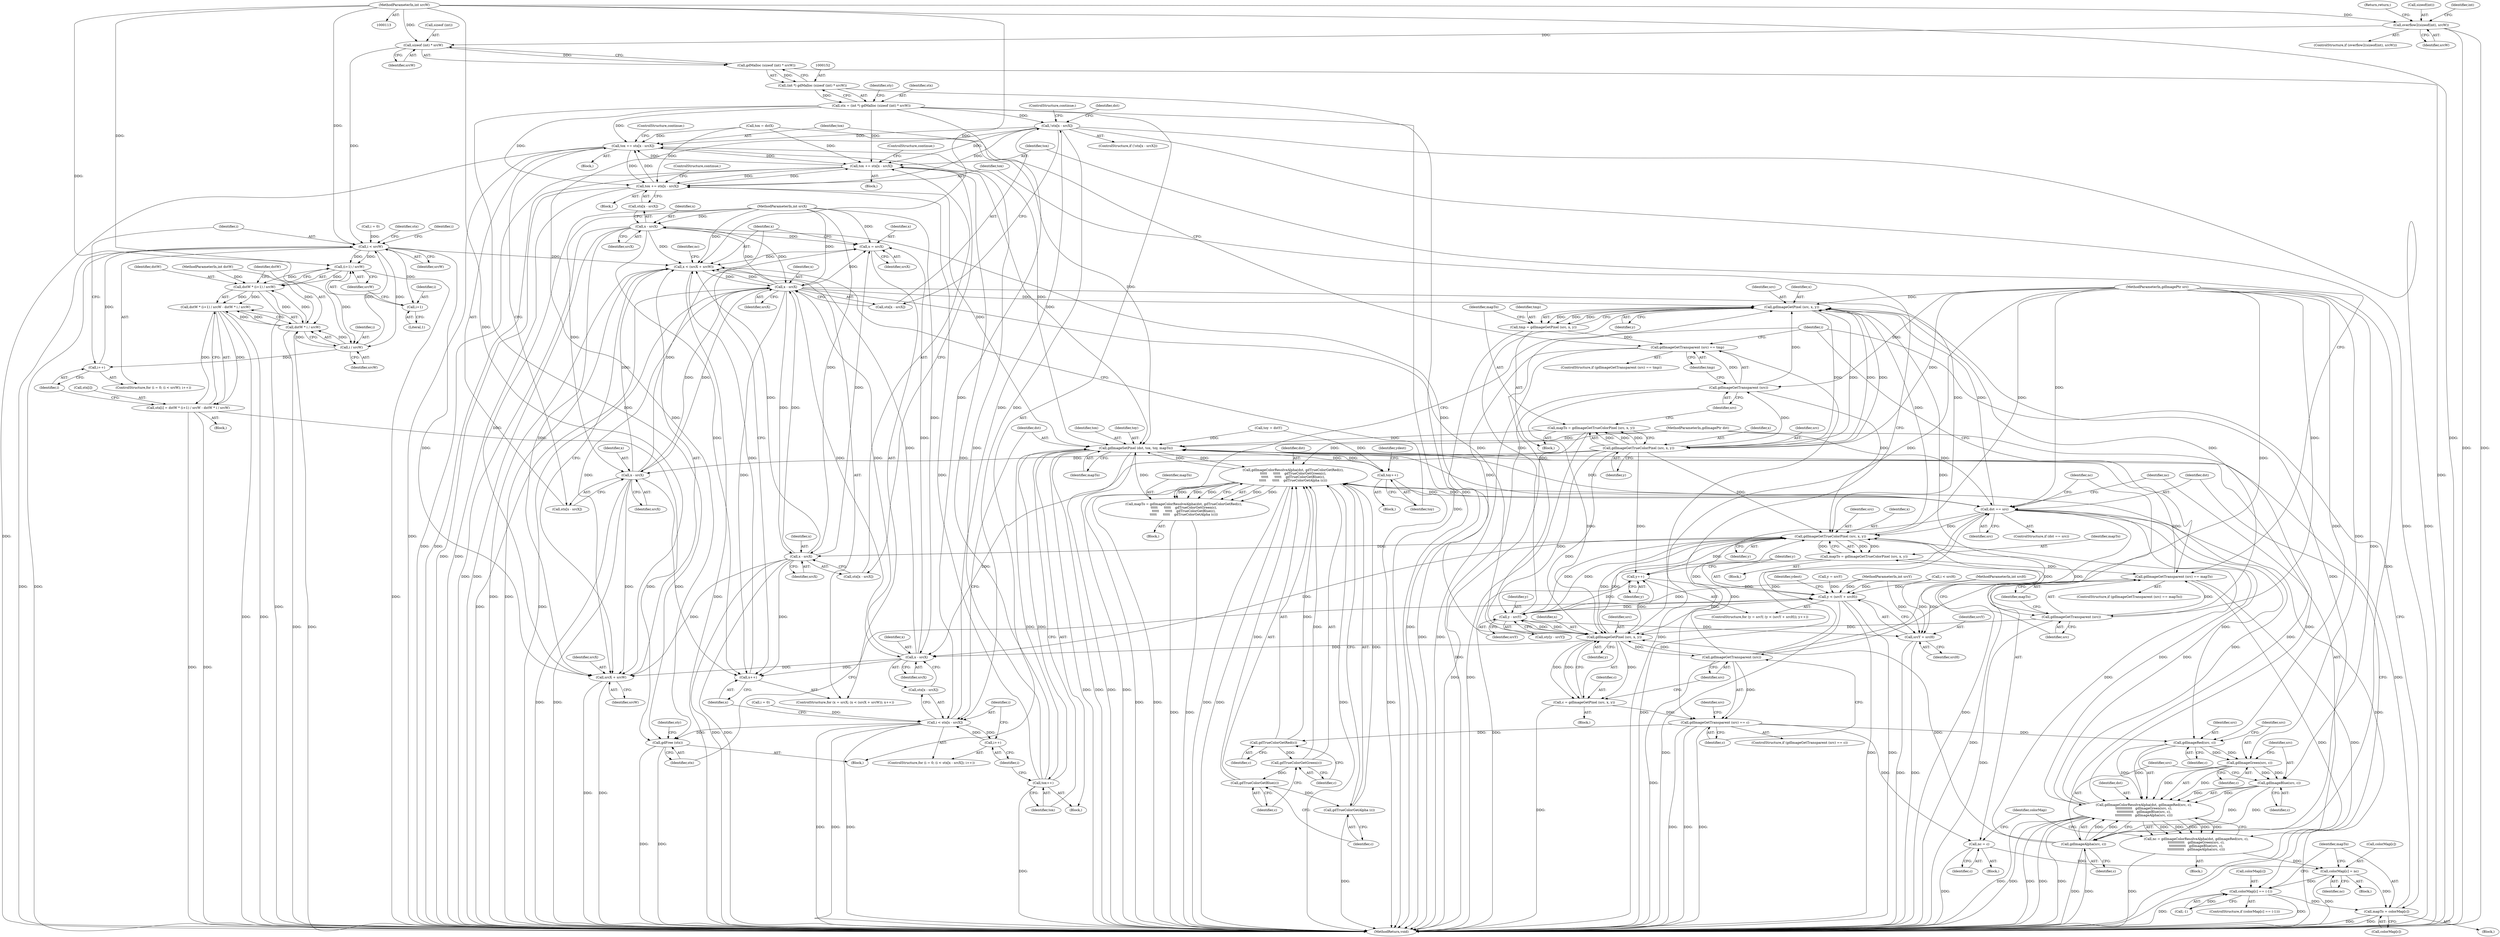 digraph "0_php-src_c395c6e5d7e8df37a21265ff76e48fe75ceb5ae6?w=1_1@API" {
"1000154" [label="(Call,sizeof (int) * srcW)"];
"1000136" [label="(Call,overflow2(sizeof(int), srcW))"];
"1000122" [label="(MethodParameterIn,int srcW)"];
"1000153" [label="(Call,gdMalloc (sizeof (int) * srcW))"];
"1000151" [label="(Call,(int *) gdMalloc (sizeof (int) * srcW))"];
"1000149" [label="(Call,stx = (int *) gdMalloc (sizeof (int) * srcW))"];
"1000287" [label="(Call,!stx[x - srcX])"];
"1000325" [label="(Call,tox += stx[x - srcX])"];
"1000347" [label="(Call,tox += stx[x - srcX])"];
"1000369" [label="(Call,tox += stx[x - srcX])"];
"1000454" [label="(Call,gdImageSetPixel (dst, tox, toy, mapTo))"];
"1000384" [label="(Call,gdImageColorResolveAlpha(dst, gdTrueColorGetRed(c),\n\t\t\t\t\t      \t\t\t\t\t    gdTrueColorGetGreen(c),\n\t\t\t\t\t      \t\t\t\t\t    gdTrueColorGetBlue(c),\n\t\t\t\t\t      \t\t\t\t\t    gdTrueColorGetAlpha (c)))"];
"1000382" [label="(Call,mapTo = gdImageColorResolveAlpha(dst, gdTrueColorGetRed(c),\n\t\t\t\t\t      \t\t\t\t\t    gdTrueColorGetGreen(c),\n\t\t\t\t\t      \t\t\t\t\t    gdTrueColorGetBlue(c),\n\t\t\t\t\t      \t\t\t\t\t    gdTrueColorGetAlpha (c)))"];
"1000405" [label="(Call,dst == src)"];
"1000309" [label="(Call,gdImageGetPixel (src, x, y))"];
"1000307" [label="(Call,tmp = gdImageGetPixel (src, x, y))"];
"1000320" [label="(Call,gdImageGetTransparent (src) == tmp)"];
"1000315" [label="(Call,gdImageGetTrueColorPixel (src, x, y))"];
"1000249" [label="(Call,y++)"];
"1000244" [label="(Call,y < (srcY + srcH))"];
"1000260" [label="(Call,y - srcY)"];
"1000246" [label="(Call,srcY + srcH)"];
"1000337" [label="(Call,gdImageGetTrueColorPixel (src, x, y))"];
"1000335" [label="(Call,mapTo = gdImageGetTrueColorPixel (src, x, y))"];
"1000342" [label="(Call,gdImageGetTransparent (src) == mapTo)"];
"1000343" [label="(Call,gdImageGetTransparent (src))"];
"1000359" [label="(Call,gdImageGetPixel (src, x, y))"];
"1000357" [label="(Call,c = gdImageGetPixel (src, x, y))"];
"1000364" [label="(Call,gdImageGetTransparent (src) == c)"];
"1000386" [label="(Call,gdTrueColorGetRed(c))"];
"1000388" [label="(Call,gdTrueColorGetGreen(c))"];
"1000390" [label="(Call,gdTrueColorGetBlue(c))"];
"1000392" [label="(Call,gdTrueColorGetAlpha (c))"];
"1000409" [label="(Call,nc = c)"];
"1000430" [label="(Call,colorMap[c] = nc)"];
"1000397" [label="(Call,colorMap[c] == (-1))"];
"1000435" [label="(Call,mapTo = colorMap[c])"];
"1000418" [label="(Call,gdImageRed(src, c))"];
"1000416" [label="(Call,gdImageColorResolveAlpha(dst, gdImageRed(src, c),\n\t\t\t\t\t\t\t\t\t\t\t\t   gdImageGreen(src, c),\n\t\t\t\t\t\t\t\t\t\t\t\t   gdImageBlue(src, c),\n\t\t\t\t\t\t\t\t\t\t\t\t   gdImageAlpha(src, c)))"];
"1000414" [label="(Call,nc = gdImageColorResolveAlpha(dst, gdImageRed(src, c),\n\t\t\t\t\t\t\t\t\t\t\t\t   gdImageGreen(src, c),\n\t\t\t\t\t\t\t\t\t\t\t\t   gdImageBlue(src, c),\n\t\t\t\t\t\t\t\t\t\t\t\t   gdImageAlpha(src, c)))"];
"1000421" [label="(Call,gdImageGreen(src, c))"];
"1000424" [label="(Call,gdImageBlue(src, c))"];
"1000427" [label="(Call,gdImageAlpha(src, c))"];
"1000365" [label="(Call,gdImageGetTransparent (src))"];
"1000373" [label="(Call,x - srcX)"];
"1000270" [label="(Call,x = srcX)"];
"1000273" [label="(Call,x < (srcX + srcW))"];
"1000290" [label="(Call,x - srcX)"];
"1000275" [label="(Call,srcX + srcW)"];
"1000278" [label="(Call,x++)"];
"1000329" [label="(Call,x - srcX)"];
"1000351" [label="(Call,x - srcX)"];
"1000448" [label="(Call,x - srcX)"];
"1000313" [label="(Call,mapTo = gdImageGetTrueColorPixel (src, x, y))"];
"1000321" [label="(Call,gdImageGetTransparent (src))"];
"1000459" [label="(Call,tox++)"];
"1000461" [label="(Call,toy++)"];
"1000444" [label="(Call,i < stx[x - srcX])"];
"1000451" [label="(Call,i++)"];
"1000463" [label="(Call,gdFree (stx))"];
"1000171" [label="(Call,i < srcW)"];
"1000184" [label="(Call,(i+1) / srcW)"];
"1000182" [label="(Call,dstW * (i+1) / srcW)"];
"1000181" [label="(Call,dstW * (i+1) / srcW - dstW * i / srcW)"];
"1000177" [label="(Call,stx[i] = dstW * (i+1) / srcW - dstW * i / srcW)"];
"1000189" [label="(Call,dstW * i / srcW)"];
"1000191" [label="(Call,i / srcW)"];
"1000174" [label="(Call,i++)"];
"1000185" [label="(Call,i+1)"];
"1000272" [label="(Identifier,srcX)"];
"1000321" [label="(Call,gdImageGetTransparent (src))"];
"1000248" [label="(Identifier,srcH)"];
"1000382" [label="(Call,mapTo = gdImageColorResolveAlpha(dst, gdTrueColorGetRed(c),\n\t\t\t\t\t      \t\t\t\t\t    gdTrueColorGetGreen(c),\n\t\t\t\t\t      \t\t\t\t\t    gdTrueColorGetBlue(c),\n\t\t\t\t\t      \t\t\t\t\t    gdTrueColorGetAlpha (c)))"];
"1000343" [label="(Call,gdImageGetTransparent (src))"];
"1000168" [label="(Call,i = 0)"];
"1000246" [label="(Call,srcY + srcH)"];
"1000383" [label="(Identifier,mapTo)"];
"1000441" [label="(Call,i = 0)"];
"1000450" [label="(Identifier,srcX)"];
"1000397" [label="(Call,colorMap[c] == (-1))"];
"1000262" [label="(Identifier,srcY)"];
"1000356" [label="(Block,)"];
"1000189" [label="(Call,dstW * i / srcW)"];
"1000290" [label="(Call,x - srcX)"];
"1000424" [label="(Call,gdImageBlue(src, c))"];
"1000192" [label="(Identifier,i)"];
"1000408" [label="(Block,)"];
"1000115" [label="(MethodParameterIn,gdImagePtr src)"];
"1000374" [label="(Identifier,x)"];
"1000379" [label="(Identifier,src)"];
"1000135" [label="(ControlStructure,if (overflow2(sizeof(int), srcW)))"];
"1000331" [label="(Identifier,srcX)"];
"1000313" [label="(Call,mapTo = gdImageGetTrueColorPixel (src, x, y))"];
"1000277" [label="(Identifier,srcW)"];
"1000311" [label="(Identifier,x)"];
"1000351" [label="(Call,x - srcX)"];
"1000428" [label="(Identifier,src)"];
"1000118" [label="(MethodParameterIn,int srcX)"];
"1000326" [label="(Identifier,tox)"];
"1000407" [label="(Identifier,src)"];
"1000442" [label="(Identifier,i)"];
"1000323" [label="(Identifier,tmp)"];
"1000398" [label="(Call,colorMap[c])"];
"1000429" [label="(Identifier,c)"];
"1000167" [label="(ControlStructure,for (i = 0; (i < srcW); i++))"];
"1000178" [label="(Call,stx[i])"];
"1000364" [label="(Call,gdImageGetTransparent (src) == c)"];
"1000141" [label="(Return,return;)"];
"1000415" [label="(Identifier,nc)"];
"1000307" [label="(Call,tmp = gdImageGetPixel (src, x, y))"];
"1000410" [label="(Identifier,nc)"];
"1000460" [label="(Identifier,tox)"];
"1000260" [label="(Call,y - srcY)"];
"1000353" [label="(Identifier,srcX)"];
"1000370" [label="(Identifier,tox)"];
"1000456" [label="(Identifier,tox)"];
"1000362" [label="(Identifier,y)"];
"1000191" [label="(Call,i / srcW)"];
"1000308" [label="(Identifier,tmp)"];
"1000320" [label="(Call,gdImageGetTransparent (src) == tmp)"];
"1000123" [label="(MethodParameterIn,int srcH)"];
"1000414" [label="(Call,nc = gdImageColorResolveAlpha(dst, gdImageRed(src, c),\n\t\t\t\t\t\t\t\t\t\t\t\t   gdImageGreen(src, c),\n\t\t\t\t\t\t\t\t\t\t\t\t   gdImageBlue(src, c),\n\t\t\t\t\t\t\t\t\t\t\t\t   gdImageAlpha(src, c)))"];
"1000187" [label="(Literal,1)"];
"1000315" [label="(Call,gdImageGetTrueColorPixel (src, x, y))"];
"1000395" [label="(Block,)"];
"1000177" [label="(Call,stx[i] = dstW * (i+1) / srcW - dstW * i / srcW)"];
"1000346" [label="(Block,)"];
"1000322" [label="(Identifier,src)"];
"1000294" [label="(ControlStructure,continue;)"];
"1000464" [label="(Identifier,stx)"];
"1000291" [label="(Identifier,x)"];
"1000287" [label="(Call,!stx[x - srcX])"];
"1000124" [label="(Block,)"];
"1000446" [label="(Call,stx[x - srcX])"];
"1000244" [label="(Call,y < (srcY + srcH))"];
"1000249" [label="(Call,y++)"];
"1000401" [label="(Call,-1)"];
"1000330" [label="(Identifier,x)"];
"1000237" [label="(Call,toy = dstY)"];
"1000261" [label="(Identifier,y)"];
"1000155" [label="(Call,sizeof (int))"];
"1000240" [label="(ControlStructure,for (y = srcY; (y < (srcY + srcH)); y++))"];
"1000171" [label="(Call,i < srcW)"];
"1000406" [label="(Identifier,dst)"];
"1000403" [label="(Block,)"];
"1000451" [label="(Call,i++)"];
"1000172" [label="(Identifier,i)"];
"1000279" [label="(Identifier,x)"];
"1000241" [label="(Call,y = srcY)"];
"1000349" [label="(Call,stx[x - srcX])"];
"1000332" [label="(ControlStructure,continue;)"];
"1000348" [label="(Identifier,tox)"];
"1000405" [label="(Call,dst == src)"];
"1000182" [label="(Call,dstW * (i+1) / srcW)"];
"1000183" [label="(Identifier,dstW)"];
"1000361" [label="(Identifier,x)"];
"1000264" [label="(Identifier,ydest)"];
"1000184" [label="(Call,(i+1) / srcW)"];
"1000114" [label="(MethodParameterIn,gdImagePtr dst)"];
"1000336" [label="(Identifier,mapTo)"];
"1000386" [label="(Call,gdTrueColorGetRed(c))"];
"1000452" [label="(Identifier,i)"];
"1000245" [label="(Identifier,y)"];
"1000431" [label="(Call,colorMap[c])"];
"1000136" [label="(Call,overflow2(sizeof(int), srcW))"];
"1000459" [label="(Call,tox++)"];
"1000120" [label="(MethodParameterIn,int dstW)"];
"1000292" [label="(Identifier,srcX)"];
"1000425" [label="(Identifier,src)"];
"1000352" [label="(Identifier,x)"];
"1000157" [label="(Identifier,srcW)"];
"1000340" [label="(Identifier,y)"];
"1000186" [label="(Identifier,i)"];
"1000390" [label="(Call,gdTrueColorGetBlue(c))"];
"1000297" [label="(Identifier,dst)"];
"1000365" [label="(Call,gdImageGetTransparent (src))"];
"1000366" [label="(Identifier,src)"];
"1000411" [label="(Identifier,c)"];
"1000454" [label="(Call,gdImageSetPixel (dst, tox, toy, mapTo))"];
"1000384" [label="(Call,gdImageColorResolveAlpha(dst, gdTrueColorGetRed(c),\n\t\t\t\t\t      \t\t\t\t\t    gdTrueColorGetGreen(c),\n\t\t\t\t\t      \t\t\t\t\t    gdTrueColorGetBlue(c),\n\t\t\t\t\t      \t\t\t\t\t    gdTrueColorGetAlpha (c)))"];
"1000327" [label="(Call,stx[x - srcX])"];
"1000463" [label="(Call,gdFree (stx))"];
"1000391" [label="(Identifier,c)"];
"1000359" [label="(Call,gdImageGetPixel (src, x, y))"];
"1000389" [label="(Identifier,c)"];
"1000154" [label="(Call,sizeof (int) * srcW)"];
"1000149" [label="(Call,stx = (int *) gdMalloc (sizeof (int) * srcW))"];
"1000426" [label="(Identifier,c)"];
"1000354" [label="(ControlStructure,continue;)"];
"1000278" [label="(Call,x++)"];
"1000335" [label="(Call,mapTo = gdImageGetTrueColorPixel (src, x, y))"];
"1000416" [label="(Call,gdImageColorResolveAlpha(dst, gdImageRed(src, c),\n\t\t\t\t\t\t\t\t\t\t\t\t   gdImageGreen(src, c),\n\t\t\t\t\t\t\t\t\t\t\t\t   gdImageBlue(src, c),\n\t\t\t\t\t\t\t\t\t\t\t\t   gdImageAlpha(src, c)))"];
"1000137" [label="(Call,sizeof(int))"];
"1000309" [label="(Call,gdImageGetPixel (src, x, y))"];
"1000181" [label="(Call,dstW * (i+1) / srcW - dstW * i / srcW)"];
"1000329" [label="(Call,x - srcX)"];
"1000467" [label="(MethodReturn,void)"];
"1000266" [label="(Call,tox = dstX)"];
"1000305" [label="(Block,)"];
"1000324" [label="(Block,)"];
"1000258" [label="(Call,sty[y - srcY])"];
"1000345" [label="(Identifier,mapTo)"];
"1000369" [label="(Call,tox += stx[x - srcX])"];
"1000190" [label="(Identifier,dstW)"];
"1000153" [label="(Call,gdMalloc (sizeof (int) * srcW))"];
"1000150" [label="(Identifier,stx)"];
"1000151" [label="(Call,(int *) gdMalloc (sizeof (int) * srcW))"];
"1000444" [label="(Call,i < stx[x - srcX])"];
"1000276" [label="(Identifier,srcX)"];
"1000179" [label="(Identifier,stx)"];
"1000325" [label="(Call,tox += stx[x - srcX])"];
"1000270" [label="(Call,x = srcX)"];
"1000271" [label="(Identifier,x)"];
"1000318" [label="(Identifier,y)"];
"1000449" [label="(Identifier,x)"];
"1000342" [label="(Call,gdImageGetTransparent (src) == mapTo)"];
"1000375" [label="(Identifier,srcX)"];
"1000196" [label="(Identifier,i)"];
"1000288" [label="(Call,stx[x - srcX])"];
"1000436" [label="(Identifier,mapTo)"];
"1000404" [label="(ControlStructure,if (dst == src))"];
"1000462" [label="(Identifier,toy)"];
"1000419" [label="(Identifier,src)"];
"1000461" [label="(Call,toy++)"];
"1000341" [label="(ControlStructure,if (gdImageGetTransparent (src) == mapTo))"];
"1000119" [label="(MethodParameterIn,int srcY)"];
"1000273" [label="(Call,x < (srcX + srcW))"];
"1000422" [label="(Identifier,src)"];
"1000338" [label="(Identifier,src)"];
"1000275" [label="(Call,srcX + srcW)"];
"1000176" [label="(Block,)"];
"1000344" [label="(Identifier,src)"];
"1000174" [label="(Call,i++)"];
"1000316" [label="(Identifier,src)"];
"1000317" [label="(Identifier,x)"];
"1000357" [label="(Call,c = gdImageGetPixel (src, x, y))"];
"1000457" [label="(Identifier,toy)"];
"1000393" [label="(Identifier,c)"];
"1000185" [label="(Call,i+1)"];
"1000312" [label="(Identifier,y)"];
"1000363" [label="(ControlStructure,if (gdImageGetTransparent (src) == c))"];
"1000193" [label="(Identifier,srcW)"];
"1000145" [label="(Identifier,int)"];
"1000188" [label="(Identifier,srcW)"];
"1000420" [label="(Identifier,c)"];
"1000368" [label="(Block,)"];
"1000360" [label="(Identifier,src)"];
"1000440" [label="(ControlStructure,for (i = 0; (i < stx[x - srcX]); i++))"];
"1000175" [label="(Identifier,i)"];
"1000453" [label="(Block,)"];
"1000418" [label="(Call,gdImageRed(src, c))"];
"1000434" [label="(Identifier,nc)"];
"1000347" [label="(Call,tox += stx[x - srcX])"];
"1000387" [label="(Identifier,c)"];
"1000413" [label="(Block,)"];
"1000122" [label="(MethodParameterIn,int srcW)"];
"1000435" [label="(Call,mapTo = colorMap[c])"];
"1000373" [label="(Call,x - srcX)"];
"1000458" [label="(Identifier,mapTo)"];
"1000448" [label="(Call,x - srcX)"];
"1000396" [label="(ControlStructure,if (colorMap[c] == (-1)))"];
"1000381" [label="(Block,)"];
"1000173" [label="(Identifier,srcW)"];
"1000430" [label="(Call,colorMap[c] = nc)"];
"1000455" [label="(Identifier,dst)"];
"1000385" [label="(Identifier,dst)"];
"1000367" [label="(Identifier,c)"];
"1000445" [label="(Identifier,i)"];
"1000371" [label="(Call,stx[x - srcX])"];
"1000254" [label="(Identifier,ydest)"];
"1000466" [label="(Identifier,sty)"];
"1000437" [label="(Call,colorMap[c])"];
"1000432" [label="(Identifier,colorMap)"];
"1000139" [label="(Identifier,srcW)"];
"1000417" [label="(Identifier,dst)"];
"1000310" [label="(Identifier,src)"];
"1000334" [label="(Block,)"];
"1000283" [label="(Identifier,nc)"];
"1000159" [label="(Identifier,sty)"];
"1000376" [label="(ControlStructure,continue;)"];
"1000314" [label="(Identifier,mapTo)"];
"1000269" [label="(ControlStructure,for (x = srcX; (x < (srcX + srcW)); x++))"];
"1000427" [label="(Call,gdImageAlpha(src, c))"];
"1000274" [label="(Identifier,x)"];
"1000358" [label="(Identifier,c)"];
"1000423" [label="(Identifier,c)"];
"1000250" [label="(Identifier,y)"];
"1000247" [label="(Identifier,srcY)"];
"1000392" [label="(Call,gdTrueColorGetAlpha (c))"];
"1000339" [label="(Identifier,x)"];
"1000421" [label="(Call,gdImageGreen(src, c))"];
"1000286" [label="(ControlStructure,if (!stx[x - srcX]))"];
"1000198" [label="(Call,i < srcH)"];
"1000265" [label="(Block,)"];
"1000388" [label="(Call,gdTrueColorGetGreen(c))"];
"1000337" [label="(Call,gdImageGetTrueColorPixel (src, x, y))"];
"1000319" [label="(ControlStructure,if (gdImageGetTransparent (src) == tmp))"];
"1000409" [label="(Call,nc = c)"];
"1000154" -> "1000153"  [label="AST: "];
"1000154" -> "1000157"  [label="CFG: "];
"1000155" -> "1000154"  [label="AST: "];
"1000157" -> "1000154"  [label="AST: "];
"1000153" -> "1000154"  [label="CFG: "];
"1000154" -> "1000153"  [label="DDG: "];
"1000136" -> "1000154"  [label="DDG: "];
"1000122" -> "1000154"  [label="DDG: "];
"1000154" -> "1000171"  [label="DDG: "];
"1000136" -> "1000135"  [label="AST: "];
"1000136" -> "1000139"  [label="CFG: "];
"1000137" -> "1000136"  [label="AST: "];
"1000139" -> "1000136"  [label="AST: "];
"1000141" -> "1000136"  [label="CFG: "];
"1000145" -> "1000136"  [label="CFG: "];
"1000136" -> "1000467"  [label="DDG: "];
"1000136" -> "1000467"  [label="DDG: "];
"1000122" -> "1000136"  [label="DDG: "];
"1000122" -> "1000113"  [label="AST: "];
"1000122" -> "1000467"  [label="DDG: "];
"1000122" -> "1000171"  [label="DDG: "];
"1000122" -> "1000184"  [label="DDG: "];
"1000122" -> "1000191"  [label="DDG: "];
"1000122" -> "1000273"  [label="DDG: "];
"1000122" -> "1000275"  [label="DDG: "];
"1000153" -> "1000151"  [label="AST: "];
"1000151" -> "1000153"  [label="CFG: "];
"1000153" -> "1000467"  [label="DDG: "];
"1000153" -> "1000151"  [label="DDG: "];
"1000151" -> "1000149"  [label="AST: "];
"1000152" -> "1000151"  [label="AST: "];
"1000149" -> "1000151"  [label="CFG: "];
"1000151" -> "1000467"  [label="DDG: "];
"1000151" -> "1000149"  [label="DDG: "];
"1000149" -> "1000124"  [label="AST: "];
"1000150" -> "1000149"  [label="AST: "];
"1000159" -> "1000149"  [label="CFG: "];
"1000149" -> "1000467"  [label="DDG: "];
"1000149" -> "1000287"  [label="DDG: "];
"1000149" -> "1000325"  [label="DDG: "];
"1000149" -> "1000347"  [label="DDG: "];
"1000149" -> "1000369"  [label="DDG: "];
"1000149" -> "1000444"  [label="DDG: "];
"1000149" -> "1000463"  [label="DDG: "];
"1000287" -> "1000286"  [label="AST: "];
"1000287" -> "1000288"  [label="CFG: "];
"1000288" -> "1000287"  [label="AST: "];
"1000294" -> "1000287"  [label="CFG: "];
"1000297" -> "1000287"  [label="CFG: "];
"1000287" -> "1000467"  [label="DDG: "];
"1000287" -> "1000467"  [label="DDG: "];
"1000444" -> "1000287"  [label="DDG: "];
"1000287" -> "1000325"  [label="DDG: "];
"1000287" -> "1000347"  [label="DDG: "];
"1000287" -> "1000369"  [label="DDG: "];
"1000287" -> "1000444"  [label="DDG: "];
"1000287" -> "1000463"  [label="DDG: "];
"1000325" -> "1000324"  [label="AST: "];
"1000325" -> "1000327"  [label="CFG: "];
"1000326" -> "1000325"  [label="AST: "];
"1000327" -> "1000325"  [label="AST: "];
"1000332" -> "1000325"  [label="CFG: "];
"1000325" -> "1000467"  [label="DDG: "];
"1000325" -> "1000467"  [label="DDG: "];
"1000459" -> "1000325"  [label="DDG: "];
"1000369" -> "1000325"  [label="DDG: "];
"1000347" -> "1000325"  [label="DDG: "];
"1000266" -> "1000325"  [label="DDG: "];
"1000325" -> "1000347"  [label="DDG: "];
"1000325" -> "1000369"  [label="DDG: "];
"1000325" -> "1000454"  [label="DDG: "];
"1000347" -> "1000346"  [label="AST: "];
"1000347" -> "1000349"  [label="CFG: "];
"1000348" -> "1000347"  [label="AST: "];
"1000349" -> "1000347"  [label="AST: "];
"1000354" -> "1000347"  [label="CFG: "];
"1000347" -> "1000467"  [label="DDG: "];
"1000347" -> "1000467"  [label="DDG: "];
"1000459" -> "1000347"  [label="DDG: "];
"1000369" -> "1000347"  [label="DDG: "];
"1000266" -> "1000347"  [label="DDG: "];
"1000347" -> "1000369"  [label="DDG: "];
"1000347" -> "1000454"  [label="DDG: "];
"1000369" -> "1000368"  [label="AST: "];
"1000369" -> "1000371"  [label="CFG: "];
"1000370" -> "1000369"  [label="AST: "];
"1000371" -> "1000369"  [label="AST: "];
"1000376" -> "1000369"  [label="CFG: "];
"1000369" -> "1000467"  [label="DDG: "];
"1000369" -> "1000467"  [label="DDG: "];
"1000459" -> "1000369"  [label="DDG: "];
"1000266" -> "1000369"  [label="DDG: "];
"1000369" -> "1000454"  [label="DDG: "];
"1000454" -> "1000453"  [label="AST: "];
"1000454" -> "1000458"  [label="CFG: "];
"1000455" -> "1000454"  [label="AST: "];
"1000456" -> "1000454"  [label="AST: "];
"1000457" -> "1000454"  [label="AST: "];
"1000458" -> "1000454"  [label="AST: "];
"1000460" -> "1000454"  [label="CFG: "];
"1000454" -> "1000467"  [label="DDG: "];
"1000454" -> "1000467"  [label="DDG: "];
"1000454" -> "1000467"  [label="DDG: "];
"1000454" -> "1000467"  [label="DDG: "];
"1000454" -> "1000384"  [label="DDG: "];
"1000454" -> "1000405"  [label="DDG: "];
"1000416" -> "1000454"  [label="DDG: "];
"1000405" -> "1000454"  [label="DDG: "];
"1000384" -> "1000454"  [label="DDG: "];
"1000114" -> "1000454"  [label="DDG: "];
"1000459" -> "1000454"  [label="DDG: "];
"1000266" -> "1000454"  [label="DDG: "];
"1000237" -> "1000454"  [label="DDG: "];
"1000461" -> "1000454"  [label="DDG: "];
"1000435" -> "1000454"  [label="DDG: "];
"1000382" -> "1000454"  [label="DDG: "];
"1000342" -> "1000454"  [label="DDG: "];
"1000313" -> "1000454"  [label="DDG: "];
"1000454" -> "1000459"  [label="DDG: "];
"1000454" -> "1000461"  [label="DDG: "];
"1000384" -> "1000382"  [label="AST: "];
"1000384" -> "1000392"  [label="CFG: "];
"1000385" -> "1000384"  [label="AST: "];
"1000386" -> "1000384"  [label="AST: "];
"1000388" -> "1000384"  [label="AST: "];
"1000390" -> "1000384"  [label="AST: "];
"1000392" -> "1000384"  [label="AST: "];
"1000382" -> "1000384"  [label="CFG: "];
"1000384" -> "1000467"  [label="DDG: "];
"1000384" -> "1000467"  [label="DDG: "];
"1000384" -> "1000467"  [label="DDG: "];
"1000384" -> "1000467"  [label="DDG: "];
"1000384" -> "1000467"  [label="DDG: "];
"1000384" -> "1000382"  [label="DDG: "];
"1000384" -> "1000382"  [label="DDG: "];
"1000384" -> "1000382"  [label="DDG: "];
"1000384" -> "1000382"  [label="DDG: "];
"1000384" -> "1000382"  [label="DDG: "];
"1000416" -> "1000384"  [label="DDG: "];
"1000405" -> "1000384"  [label="DDG: "];
"1000114" -> "1000384"  [label="DDG: "];
"1000386" -> "1000384"  [label="DDG: "];
"1000388" -> "1000384"  [label="DDG: "];
"1000390" -> "1000384"  [label="DDG: "];
"1000392" -> "1000384"  [label="DDG: "];
"1000384" -> "1000405"  [label="DDG: "];
"1000382" -> "1000381"  [label="AST: "];
"1000383" -> "1000382"  [label="AST: "];
"1000442" -> "1000382"  [label="CFG: "];
"1000382" -> "1000467"  [label="DDG: "];
"1000382" -> "1000467"  [label="DDG: "];
"1000405" -> "1000404"  [label="AST: "];
"1000405" -> "1000407"  [label="CFG: "];
"1000406" -> "1000405"  [label="AST: "];
"1000407" -> "1000405"  [label="AST: "];
"1000410" -> "1000405"  [label="CFG: "];
"1000415" -> "1000405"  [label="CFG: "];
"1000405" -> "1000467"  [label="DDG: "];
"1000405" -> "1000467"  [label="DDG: "];
"1000405" -> "1000467"  [label="DDG: "];
"1000405" -> "1000309"  [label="DDG: "];
"1000405" -> "1000337"  [label="DDG: "];
"1000405" -> "1000359"  [label="DDG: "];
"1000416" -> "1000405"  [label="DDG: "];
"1000114" -> "1000405"  [label="DDG: "];
"1000365" -> "1000405"  [label="DDG: "];
"1000115" -> "1000405"  [label="DDG: "];
"1000405" -> "1000416"  [label="DDG: "];
"1000405" -> "1000418"  [label="DDG: "];
"1000309" -> "1000307"  [label="AST: "];
"1000309" -> "1000312"  [label="CFG: "];
"1000310" -> "1000309"  [label="AST: "];
"1000311" -> "1000309"  [label="AST: "];
"1000312" -> "1000309"  [label="AST: "];
"1000307" -> "1000309"  [label="CFG: "];
"1000309" -> "1000307"  [label="DDG: "];
"1000309" -> "1000307"  [label="DDG: "];
"1000309" -> "1000307"  [label="DDG: "];
"1000427" -> "1000309"  [label="DDG: "];
"1000343" -> "1000309"  [label="DDG: "];
"1000365" -> "1000309"  [label="DDG: "];
"1000321" -> "1000309"  [label="DDG: "];
"1000115" -> "1000309"  [label="DDG: "];
"1000290" -> "1000309"  [label="DDG: "];
"1000315" -> "1000309"  [label="DDG: "];
"1000337" -> "1000309"  [label="DDG: "];
"1000359" -> "1000309"  [label="DDG: "];
"1000260" -> "1000309"  [label="DDG: "];
"1000309" -> "1000315"  [label="DDG: "];
"1000309" -> "1000315"  [label="DDG: "];
"1000309" -> "1000315"  [label="DDG: "];
"1000307" -> "1000305"  [label="AST: "];
"1000308" -> "1000307"  [label="AST: "];
"1000314" -> "1000307"  [label="CFG: "];
"1000307" -> "1000467"  [label="DDG: "];
"1000307" -> "1000320"  [label="DDG: "];
"1000320" -> "1000319"  [label="AST: "];
"1000320" -> "1000323"  [label="CFG: "];
"1000321" -> "1000320"  [label="AST: "];
"1000323" -> "1000320"  [label="AST: "];
"1000326" -> "1000320"  [label="CFG: "];
"1000442" -> "1000320"  [label="CFG: "];
"1000320" -> "1000467"  [label="DDG: "];
"1000320" -> "1000467"  [label="DDG: "];
"1000320" -> "1000467"  [label="DDG: "];
"1000321" -> "1000320"  [label="DDG: "];
"1000315" -> "1000313"  [label="AST: "];
"1000315" -> "1000318"  [label="CFG: "];
"1000316" -> "1000315"  [label="AST: "];
"1000317" -> "1000315"  [label="AST: "];
"1000318" -> "1000315"  [label="AST: "];
"1000313" -> "1000315"  [label="CFG: "];
"1000315" -> "1000249"  [label="DDG: "];
"1000315" -> "1000260"  [label="DDG: "];
"1000315" -> "1000313"  [label="DDG: "];
"1000315" -> "1000313"  [label="DDG: "];
"1000315" -> "1000313"  [label="DDG: "];
"1000115" -> "1000315"  [label="DDG: "];
"1000315" -> "1000321"  [label="DDG: "];
"1000315" -> "1000329"  [label="DDG: "];
"1000315" -> "1000337"  [label="DDG: "];
"1000315" -> "1000359"  [label="DDG: "];
"1000315" -> "1000448"  [label="DDG: "];
"1000249" -> "1000240"  [label="AST: "];
"1000249" -> "1000250"  [label="CFG: "];
"1000250" -> "1000249"  [label="AST: "];
"1000245" -> "1000249"  [label="CFG: "];
"1000249" -> "1000244"  [label="DDG: "];
"1000337" -> "1000249"  [label="DDG: "];
"1000359" -> "1000249"  [label="DDG: "];
"1000260" -> "1000249"  [label="DDG: "];
"1000244" -> "1000240"  [label="AST: "];
"1000244" -> "1000246"  [label="CFG: "];
"1000245" -> "1000244"  [label="AST: "];
"1000246" -> "1000244"  [label="AST: "];
"1000254" -> "1000244"  [label="CFG: "];
"1000464" -> "1000244"  [label="CFG: "];
"1000244" -> "1000467"  [label="DDG: "];
"1000244" -> "1000467"  [label="DDG: "];
"1000244" -> "1000467"  [label="DDG: "];
"1000241" -> "1000244"  [label="DDG: "];
"1000260" -> "1000244"  [label="DDG: "];
"1000119" -> "1000244"  [label="DDG: "];
"1000198" -> "1000244"  [label="DDG: "];
"1000123" -> "1000244"  [label="DDG: "];
"1000244" -> "1000260"  [label="DDG: "];
"1000260" -> "1000258"  [label="AST: "];
"1000260" -> "1000262"  [label="CFG: "];
"1000261" -> "1000260"  [label="AST: "];
"1000262" -> "1000260"  [label="AST: "];
"1000258" -> "1000260"  [label="CFG: "];
"1000260" -> "1000246"  [label="DDG: "];
"1000337" -> "1000260"  [label="DDG: "];
"1000359" -> "1000260"  [label="DDG: "];
"1000119" -> "1000260"  [label="DDG: "];
"1000260" -> "1000337"  [label="DDG: "];
"1000260" -> "1000359"  [label="DDG: "];
"1000246" -> "1000248"  [label="CFG: "];
"1000247" -> "1000246"  [label="AST: "];
"1000248" -> "1000246"  [label="AST: "];
"1000246" -> "1000467"  [label="DDG: "];
"1000246" -> "1000467"  [label="DDG: "];
"1000119" -> "1000246"  [label="DDG: "];
"1000198" -> "1000246"  [label="DDG: "];
"1000123" -> "1000246"  [label="DDG: "];
"1000337" -> "1000335"  [label="AST: "];
"1000337" -> "1000340"  [label="CFG: "];
"1000338" -> "1000337"  [label="AST: "];
"1000339" -> "1000337"  [label="AST: "];
"1000340" -> "1000337"  [label="AST: "];
"1000335" -> "1000337"  [label="CFG: "];
"1000337" -> "1000335"  [label="DDG: "];
"1000337" -> "1000335"  [label="DDG: "];
"1000337" -> "1000335"  [label="DDG: "];
"1000427" -> "1000337"  [label="DDG: "];
"1000343" -> "1000337"  [label="DDG: "];
"1000365" -> "1000337"  [label="DDG: "];
"1000321" -> "1000337"  [label="DDG: "];
"1000115" -> "1000337"  [label="DDG: "];
"1000290" -> "1000337"  [label="DDG: "];
"1000359" -> "1000337"  [label="DDG: "];
"1000337" -> "1000343"  [label="DDG: "];
"1000337" -> "1000351"  [label="DDG: "];
"1000337" -> "1000359"  [label="DDG: "];
"1000337" -> "1000448"  [label="DDG: "];
"1000335" -> "1000334"  [label="AST: "];
"1000336" -> "1000335"  [label="AST: "];
"1000344" -> "1000335"  [label="CFG: "];
"1000335" -> "1000467"  [label="DDG: "];
"1000335" -> "1000342"  [label="DDG: "];
"1000342" -> "1000341"  [label="AST: "];
"1000342" -> "1000345"  [label="CFG: "];
"1000343" -> "1000342"  [label="AST: "];
"1000345" -> "1000342"  [label="AST: "];
"1000348" -> "1000342"  [label="CFG: "];
"1000442" -> "1000342"  [label="CFG: "];
"1000342" -> "1000467"  [label="DDG: "];
"1000342" -> "1000467"  [label="DDG: "];
"1000342" -> "1000467"  [label="DDG: "];
"1000343" -> "1000342"  [label="DDG: "];
"1000343" -> "1000344"  [label="CFG: "];
"1000344" -> "1000343"  [label="AST: "];
"1000345" -> "1000343"  [label="CFG: "];
"1000343" -> "1000467"  [label="DDG: "];
"1000115" -> "1000343"  [label="DDG: "];
"1000343" -> "1000359"  [label="DDG: "];
"1000359" -> "1000357"  [label="AST: "];
"1000359" -> "1000362"  [label="CFG: "];
"1000360" -> "1000359"  [label="AST: "];
"1000361" -> "1000359"  [label="AST: "];
"1000362" -> "1000359"  [label="AST: "];
"1000357" -> "1000359"  [label="CFG: "];
"1000359" -> "1000357"  [label="DDG: "];
"1000359" -> "1000357"  [label="DDG: "];
"1000359" -> "1000357"  [label="DDG: "];
"1000427" -> "1000359"  [label="DDG: "];
"1000365" -> "1000359"  [label="DDG: "];
"1000321" -> "1000359"  [label="DDG: "];
"1000115" -> "1000359"  [label="DDG: "];
"1000290" -> "1000359"  [label="DDG: "];
"1000359" -> "1000365"  [label="DDG: "];
"1000359" -> "1000373"  [label="DDG: "];
"1000359" -> "1000448"  [label="DDG: "];
"1000357" -> "1000356"  [label="AST: "];
"1000358" -> "1000357"  [label="AST: "];
"1000366" -> "1000357"  [label="CFG: "];
"1000357" -> "1000467"  [label="DDG: "];
"1000357" -> "1000364"  [label="DDG: "];
"1000364" -> "1000363"  [label="AST: "];
"1000364" -> "1000367"  [label="CFG: "];
"1000365" -> "1000364"  [label="AST: "];
"1000367" -> "1000364"  [label="AST: "];
"1000370" -> "1000364"  [label="CFG: "];
"1000379" -> "1000364"  [label="CFG: "];
"1000364" -> "1000467"  [label="DDG: "];
"1000364" -> "1000467"  [label="DDG: "];
"1000364" -> "1000467"  [label="DDG: "];
"1000365" -> "1000364"  [label="DDG: "];
"1000364" -> "1000386"  [label="DDG: "];
"1000364" -> "1000409"  [label="DDG: "];
"1000364" -> "1000418"  [label="DDG: "];
"1000386" -> "1000387"  [label="CFG: "];
"1000387" -> "1000386"  [label="AST: "];
"1000389" -> "1000386"  [label="CFG: "];
"1000386" -> "1000388"  [label="DDG: "];
"1000388" -> "1000389"  [label="CFG: "];
"1000389" -> "1000388"  [label="AST: "];
"1000391" -> "1000388"  [label="CFG: "];
"1000388" -> "1000390"  [label="DDG: "];
"1000390" -> "1000391"  [label="CFG: "];
"1000391" -> "1000390"  [label="AST: "];
"1000393" -> "1000390"  [label="CFG: "];
"1000390" -> "1000392"  [label="DDG: "];
"1000392" -> "1000393"  [label="CFG: "];
"1000393" -> "1000392"  [label="AST: "];
"1000392" -> "1000467"  [label="DDG: "];
"1000409" -> "1000408"  [label="AST: "];
"1000409" -> "1000411"  [label="CFG: "];
"1000410" -> "1000409"  [label="AST: "];
"1000411" -> "1000409"  [label="AST: "];
"1000432" -> "1000409"  [label="CFG: "];
"1000409" -> "1000467"  [label="DDG: "];
"1000409" -> "1000430"  [label="DDG: "];
"1000430" -> "1000403"  [label="AST: "];
"1000430" -> "1000434"  [label="CFG: "];
"1000431" -> "1000430"  [label="AST: "];
"1000434" -> "1000430"  [label="AST: "];
"1000436" -> "1000430"  [label="CFG: "];
"1000430" -> "1000467"  [label="DDG: "];
"1000430" -> "1000397"  [label="DDG: "];
"1000414" -> "1000430"  [label="DDG: "];
"1000430" -> "1000435"  [label="DDG: "];
"1000397" -> "1000396"  [label="AST: "];
"1000397" -> "1000401"  [label="CFG: "];
"1000398" -> "1000397"  [label="AST: "];
"1000401" -> "1000397"  [label="AST: "];
"1000406" -> "1000397"  [label="CFG: "];
"1000436" -> "1000397"  [label="CFG: "];
"1000397" -> "1000467"  [label="DDG: "];
"1000397" -> "1000467"  [label="DDG: "];
"1000401" -> "1000397"  [label="DDG: "];
"1000397" -> "1000435"  [label="DDG: "];
"1000435" -> "1000395"  [label="AST: "];
"1000435" -> "1000437"  [label="CFG: "];
"1000436" -> "1000435"  [label="AST: "];
"1000437" -> "1000435"  [label="AST: "];
"1000442" -> "1000435"  [label="CFG: "];
"1000435" -> "1000467"  [label="DDG: "];
"1000435" -> "1000467"  [label="DDG: "];
"1000418" -> "1000416"  [label="AST: "];
"1000418" -> "1000420"  [label="CFG: "];
"1000419" -> "1000418"  [label="AST: "];
"1000420" -> "1000418"  [label="AST: "];
"1000422" -> "1000418"  [label="CFG: "];
"1000418" -> "1000416"  [label="DDG: "];
"1000418" -> "1000416"  [label="DDG: "];
"1000115" -> "1000418"  [label="DDG: "];
"1000418" -> "1000421"  [label="DDG: "];
"1000418" -> "1000421"  [label="DDG: "];
"1000416" -> "1000414"  [label="AST: "];
"1000416" -> "1000427"  [label="CFG: "];
"1000417" -> "1000416"  [label="AST: "];
"1000421" -> "1000416"  [label="AST: "];
"1000424" -> "1000416"  [label="AST: "];
"1000427" -> "1000416"  [label="AST: "];
"1000414" -> "1000416"  [label="CFG: "];
"1000416" -> "1000467"  [label="DDG: "];
"1000416" -> "1000467"  [label="DDG: "];
"1000416" -> "1000467"  [label="DDG: "];
"1000416" -> "1000467"  [label="DDG: "];
"1000416" -> "1000467"  [label="DDG: "];
"1000416" -> "1000414"  [label="DDG: "];
"1000416" -> "1000414"  [label="DDG: "];
"1000416" -> "1000414"  [label="DDG: "];
"1000416" -> "1000414"  [label="DDG: "];
"1000416" -> "1000414"  [label="DDG: "];
"1000114" -> "1000416"  [label="DDG: "];
"1000421" -> "1000416"  [label="DDG: "];
"1000421" -> "1000416"  [label="DDG: "];
"1000424" -> "1000416"  [label="DDG: "];
"1000424" -> "1000416"  [label="DDG: "];
"1000427" -> "1000416"  [label="DDG: "];
"1000427" -> "1000416"  [label="DDG: "];
"1000414" -> "1000413"  [label="AST: "];
"1000415" -> "1000414"  [label="AST: "];
"1000432" -> "1000414"  [label="CFG: "];
"1000414" -> "1000467"  [label="DDG: "];
"1000421" -> "1000423"  [label="CFG: "];
"1000422" -> "1000421"  [label="AST: "];
"1000423" -> "1000421"  [label="AST: "];
"1000425" -> "1000421"  [label="CFG: "];
"1000115" -> "1000421"  [label="DDG: "];
"1000421" -> "1000424"  [label="DDG: "];
"1000421" -> "1000424"  [label="DDG: "];
"1000424" -> "1000426"  [label="CFG: "];
"1000425" -> "1000424"  [label="AST: "];
"1000426" -> "1000424"  [label="AST: "];
"1000428" -> "1000424"  [label="CFG: "];
"1000115" -> "1000424"  [label="DDG: "];
"1000424" -> "1000427"  [label="DDG: "];
"1000424" -> "1000427"  [label="DDG: "];
"1000427" -> "1000429"  [label="CFG: "];
"1000428" -> "1000427"  [label="AST: "];
"1000429" -> "1000427"  [label="AST: "];
"1000427" -> "1000467"  [label="DDG: "];
"1000427" -> "1000467"  [label="DDG: "];
"1000115" -> "1000427"  [label="DDG: "];
"1000365" -> "1000366"  [label="CFG: "];
"1000366" -> "1000365"  [label="AST: "];
"1000367" -> "1000365"  [label="CFG: "];
"1000365" -> "1000467"  [label="DDG: "];
"1000115" -> "1000365"  [label="DDG: "];
"1000373" -> "1000371"  [label="AST: "];
"1000373" -> "1000375"  [label="CFG: "];
"1000374" -> "1000373"  [label="AST: "];
"1000375" -> "1000373"  [label="AST: "];
"1000371" -> "1000373"  [label="CFG: "];
"1000373" -> "1000467"  [label="DDG: "];
"1000373" -> "1000467"  [label="DDG: "];
"1000373" -> "1000270"  [label="DDG: "];
"1000373" -> "1000273"  [label="DDG: "];
"1000373" -> "1000275"  [label="DDG: "];
"1000373" -> "1000278"  [label="DDG: "];
"1000373" -> "1000290"  [label="DDG: "];
"1000290" -> "1000373"  [label="DDG: "];
"1000118" -> "1000373"  [label="DDG: "];
"1000270" -> "1000269"  [label="AST: "];
"1000270" -> "1000272"  [label="CFG: "];
"1000271" -> "1000270"  [label="AST: "];
"1000272" -> "1000270"  [label="AST: "];
"1000274" -> "1000270"  [label="CFG: "];
"1000329" -> "1000270"  [label="DDG: "];
"1000290" -> "1000270"  [label="DDG: "];
"1000351" -> "1000270"  [label="DDG: "];
"1000118" -> "1000270"  [label="DDG: "];
"1000448" -> "1000270"  [label="DDG: "];
"1000270" -> "1000273"  [label="DDG: "];
"1000273" -> "1000269"  [label="AST: "];
"1000273" -> "1000275"  [label="CFG: "];
"1000274" -> "1000273"  [label="AST: "];
"1000275" -> "1000273"  [label="AST: "];
"1000283" -> "1000273"  [label="CFG: "];
"1000462" -> "1000273"  [label="CFG: "];
"1000273" -> "1000467"  [label="DDG: "];
"1000273" -> "1000467"  [label="DDG: "];
"1000273" -> "1000467"  [label="DDG: "];
"1000278" -> "1000273"  [label="DDG: "];
"1000329" -> "1000273"  [label="DDG: "];
"1000290" -> "1000273"  [label="DDG: "];
"1000351" -> "1000273"  [label="DDG: "];
"1000448" -> "1000273"  [label="DDG: "];
"1000118" -> "1000273"  [label="DDG: "];
"1000171" -> "1000273"  [label="DDG: "];
"1000273" -> "1000290"  [label="DDG: "];
"1000290" -> "1000288"  [label="AST: "];
"1000290" -> "1000292"  [label="CFG: "];
"1000291" -> "1000290"  [label="AST: "];
"1000292" -> "1000290"  [label="AST: "];
"1000288" -> "1000290"  [label="CFG: "];
"1000290" -> "1000467"  [label="DDG: "];
"1000290" -> "1000467"  [label="DDG: "];
"1000290" -> "1000275"  [label="DDG: "];
"1000290" -> "1000278"  [label="DDG: "];
"1000118" -> "1000290"  [label="DDG: "];
"1000329" -> "1000290"  [label="DDG: "];
"1000351" -> "1000290"  [label="DDG: "];
"1000448" -> "1000290"  [label="DDG: "];
"1000290" -> "1000329"  [label="DDG: "];
"1000290" -> "1000351"  [label="DDG: "];
"1000290" -> "1000448"  [label="DDG: "];
"1000275" -> "1000277"  [label="CFG: "];
"1000276" -> "1000275"  [label="AST: "];
"1000277" -> "1000275"  [label="AST: "];
"1000275" -> "1000467"  [label="DDG: "];
"1000275" -> "1000467"  [label="DDG: "];
"1000329" -> "1000275"  [label="DDG: "];
"1000351" -> "1000275"  [label="DDG: "];
"1000448" -> "1000275"  [label="DDG: "];
"1000118" -> "1000275"  [label="DDG: "];
"1000171" -> "1000275"  [label="DDG: "];
"1000278" -> "1000269"  [label="AST: "];
"1000278" -> "1000279"  [label="CFG: "];
"1000279" -> "1000278"  [label="AST: "];
"1000274" -> "1000278"  [label="CFG: "];
"1000448" -> "1000278"  [label="DDG: "];
"1000329" -> "1000278"  [label="DDG: "];
"1000351" -> "1000278"  [label="DDG: "];
"1000329" -> "1000327"  [label="AST: "];
"1000329" -> "1000331"  [label="CFG: "];
"1000330" -> "1000329"  [label="AST: "];
"1000331" -> "1000329"  [label="AST: "];
"1000327" -> "1000329"  [label="CFG: "];
"1000329" -> "1000467"  [label="DDG: "];
"1000329" -> "1000467"  [label="DDG: "];
"1000118" -> "1000329"  [label="DDG: "];
"1000351" -> "1000349"  [label="AST: "];
"1000351" -> "1000353"  [label="CFG: "];
"1000352" -> "1000351"  [label="AST: "];
"1000353" -> "1000351"  [label="AST: "];
"1000349" -> "1000351"  [label="CFG: "];
"1000351" -> "1000467"  [label="DDG: "];
"1000351" -> "1000467"  [label="DDG: "];
"1000118" -> "1000351"  [label="DDG: "];
"1000448" -> "1000446"  [label="AST: "];
"1000448" -> "1000450"  [label="CFG: "];
"1000449" -> "1000448"  [label="AST: "];
"1000450" -> "1000448"  [label="AST: "];
"1000446" -> "1000448"  [label="CFG: "];
"1000118" -> "1000448"  [label="DDG: "];
"1000313" -> "1000305"  [label="AST: "];
"1000314" -> "1000313"  [label="AST: "];
"1000322" -> "1000313"  [label="CFG: "];
"1000313" -> "1000467"  [label="DDG: "];
"1000313" -> "1000467"  [label="DDG: "];
"1000321" -> "1000322"  [label="CFG: "];
"1000322" -> "1000321"  [label="AST: "];
"1000323" -> "1000321"  [label="CFG: "];
"1000321" -> "1000467"  [label="DDG: "];
"1000115" -> "1000321"  [label="DDG: "];
"1000459" -> "1000453"  [label="AST: "];
"1000459" -> "1000460"  [label="CFG: "];
"1000460" -> "1000459"  [label="AST: "];
"1000452" -> "1000459"  [label="CFG: "];
"1000459" -> "1000467"  [label="DDG: "];
"1000461" -> "1000265"  [label="AST: "];
"1000461" -> "1000462"  [label="CFG: "];
"1000462" -> "1000461"  [label="AST: "];
"1000264" -> "1000461"  [label="CFG: "];
"1000461" -> "1000467"  [label="DDG: "];
"1000237" -> "1000461"  [label="DDG: "];
"1000444" -> "1000440"  [label="AST: "];
"1000444" -> "1000446"  [label="CFG: "];
"1000445" -> "1000444"  [label="AST: "];
"1000446" -> "1000444"  [label="AST: "];
"1000455" -> "1000444"  [label="CFG: "];
"1000279" -> "1000444"  [label="CFG: "];
"1000444" -> "1000467"  [label="DDG: "];
"1000444" -> "1000467"  [label="DDG: "];
"1000444" -> "1000467"  [label="DDG: "];
"1000441" -> "1000444"  [label="DDG: "];
"1000451" -> "1000444"  [label="DDG: "];
"1000444" -> "1000451"  [label="DDG: "];
"1000444" -> "1000463"  [label="DDG: "];
"1000451" -> "1000440"  [label="AST: "];
"1000451" -> "1000452"  [label="CFG: "];
"1000452" -> "1000451"  [label="AST: "];
"1000445" -> "1000451"  [label="CFG: "];
"1000463" -> "1000124"  [label="AST: "];
"1000463" -> "1000464"  [label="CFG: "];
"1000464" -> "1000463"  [label="AST: "];
"1000466" -> "1000463"  [label="CFG: "];
"1000463" -> "1000467"  [label="DDG: "];
"1000463" -> "1000467"  [label="DDG: "];
"1000177" -> "1000463"  [label="DDG: "];
"1000171" -> "1000167"  [label="AST: "];
"1000171" -> "1000173"  [label="CFG: "];
"1000172" -> "1000171"  [label="AST: "];
"1000173" -> "1000171"  [label="AST: "];
"1000179" -> "1000171"  [label="CFG: "];
"1000196" -> "1000171"  [label="CFG: "];
"1000171" -> "1000467"  [label="DDG: "];
"1000171" -> "1000467"  [label="DDG: "];
"1000168" -> "1000171"  [label="DDG: "];
"1000174" -> "1000171"  [label="DDG: "];
"1000191" -> "1000171"  [label="DDG: "];
"1000171" -> "1000184"  [label="DDG: "];
"1000171" -> "1000184"  [label="DDG: "];
"1000171" -> "1000185"  [label="DDG: "];
"1000171" -> "1000191"  [label="DDG: "];
"1000184" -> "1000182"  [label="AST: "];
"1000184" -> "1000188"  [label="CFG: "];
"1000185" -> "1000184"  [label="AST: "];
"1000188" -> "1000184"  [label="AST: "];
"1000182" -> "1000184"  [label="CFG: "];
"1000184" -> "1000467"  [label="DDG: "];
"1000184" -> "1000182"  [label="DDG: "];
"1000184" -> "1000182"  [label="DDG: "];
"1000184" -> "1000191"  [label="DDG: "];
"1000182" -> "1000181"  [label="AST: "];
"1000183" -> "1000182"  [label="AST: "];
"1000190" -> "1000182"  [label="CFG: "];
"1000182" -> "1000467"  [label="DDG: "];
"1000182" -> "1000181"  [label="DDG: "];
"1000182" -> "1000181"  [label="DDG: "];
"1000189" -> "1000182"  [label="DDG: "];
"1000120" -> "1000182"  [label="DDG: "];
"1000182" -> "1000189"  [label="DDG: "];
"1000181" -> "1000177"  [label="AST: "];
"1000181" -> "1000189"  [label="CFG: "];
"1000189" -> "1000181"  [label="AST: "];
"1000177" -> "1000181"  [label="CFG: "];
"1000181" -> "1000467"  [label="DDG: "];
"1000181" -> "1000467"  [label="DDG: "];
"1000181" -> "1000177"  [label="DDG: "];
"1000181" -> "1000177"  [label="DDG: "];
"1000189" -> "1000181"  [label="DDG: "];
"1000189" -> "1000181"  [label="DDG: "];
"1000177" -> "1000176"  [label="AST: "];
"1000178" -> "1000177"  [label="AST: "];
"1000175" -> "1000177"  [label="CFG: "];
"1000177" -> "1000467"  [label="DDG: "];
"1000177" -> "1000467"  [label="DDG: "];
"1000189" -> "1000191"  [label="CFG: "];
"1000190" -> "1000189"  [label="AST: "];
"1000191" -> "1000189"  [label="AST: "];
"1000189" -> "1000467"  [label="DDG: "];
"1000189" -> "1000467"  [label="DDG: "];
"1000120" -> "1000189"  [label="DDG: "];
"1000191" -> "1000189"  [label="DDG: "];
"1000191" -> "1000189"  [label="DDG: "];
"1000191" -> "1000193"  [label="CFG: "];
"1000192" -> "1000191"  [label="AST: "];
"1000193" -> "1000191"  [label="AST: "];
"1000191" -> "1000174"  [label="DDG: "];
"1000174" -> "1000167"  [label="AST: "];
"1000174" -> "1000175"  [label="CFG: "];
"1000175" -> "1000174"  [label="AST: "];
"1000172" -> "1000174"  [label="CFG: "];
"1000185" -> "1000187"  [label="CFG: "];
"1000186" -> "1000185"  [label="AST: "];
"1000187" -> "1000185"  [label="AST: "];
"1000188" -> "1000185"  [label="CFG: "];
}
